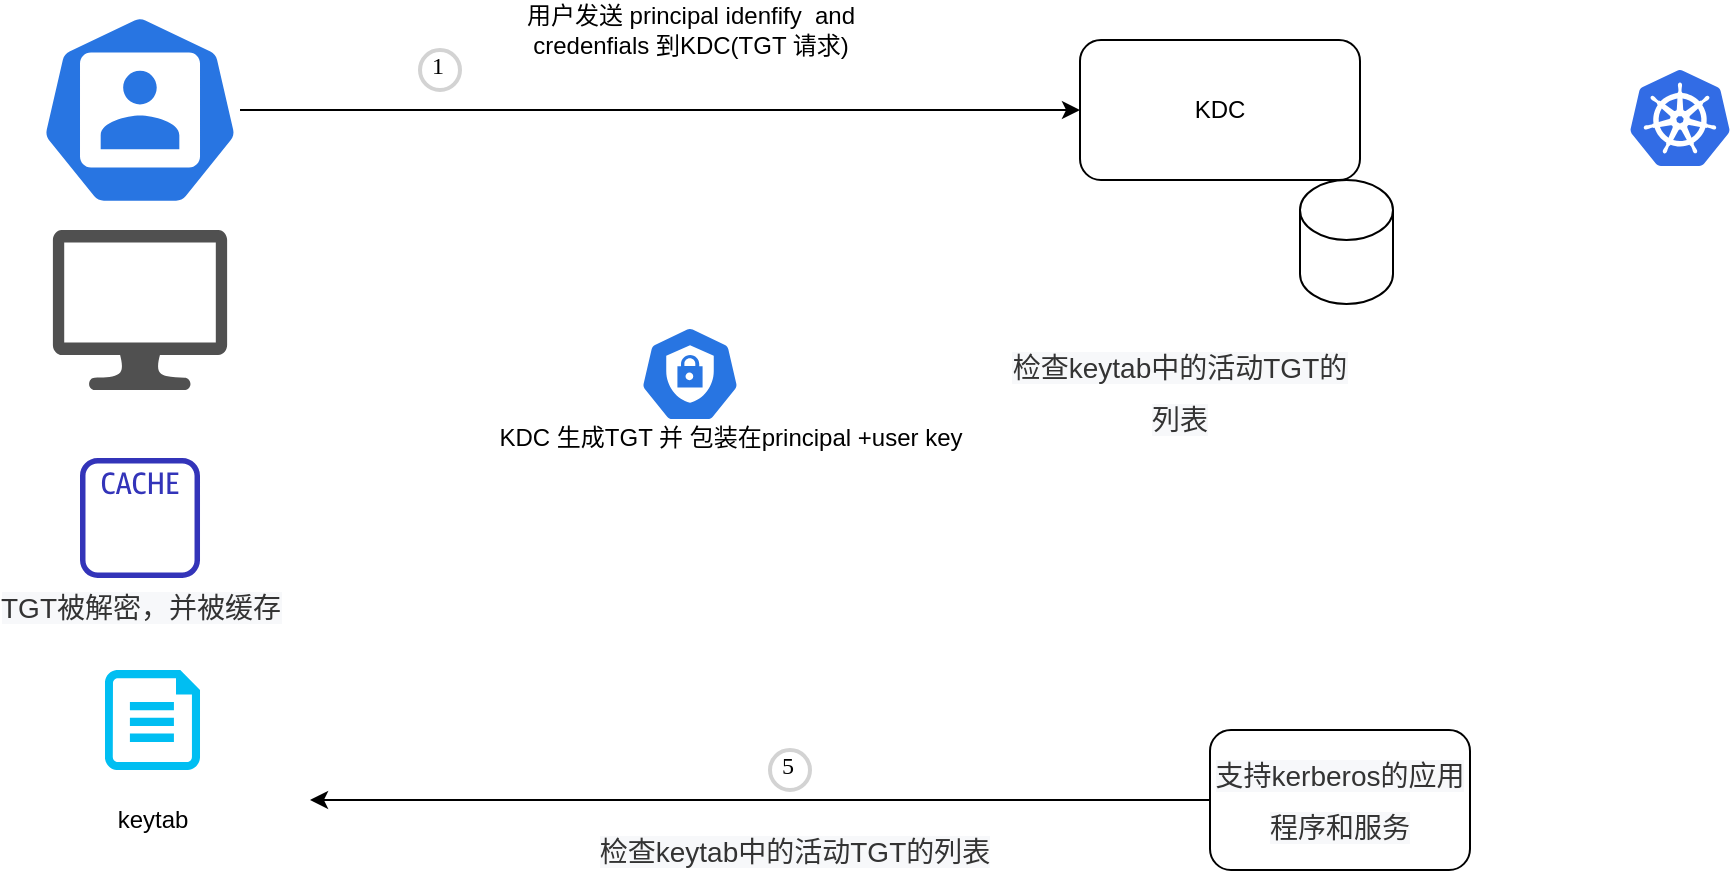 <mxfile version="14.6.13" type="github">
  <diagram id="WI9T0HZ2pTsCkuznbFz-" name="Page-1">
    <mxGraphModel dx="1422" dy="762" grid="1" gridSize="10" guides="1" tooltips="1" connect="1" arrows="1" fold="1" page="1" pageScale="1" pageWidth="1169" pageHeight="827" math="0" shadow="0">
      <root>
        <mxCell id="0" />
        <mxCell id="1" parent="0" />
        <mxCell id="J-IrNvOtPyINDqQAKdtv-4" value="" style="aspect=fixed;html=1;points=[];align=center;image;fontSize=12;image=img/lib/mscae/Kubernetes.svg;" vertex="1" parent="1">
          <mxGeometry x="945" y="160" width="50" height="48" as="geometry" />
        </mxCell>
        <mxCell id="J-IrNvOtPyINDqQAKdtv-15" value="" style="html=1;dashed=0;whitespace=wrap;fillColor=#2875E2;strokeColor=#ffffff;points=[[0.005,0.63,0],[0.1,0.2,0],[0.9,0.2,0],[0.5,0,0],[0.995,0.63,0],[0.72,0.99,0],[0.5,1,0],[0.28,0.99,0]];shape=mxgraph.kubernetes.icon;prIcon=c_role;fontFamily=Helvetica;verticalAlign=bottom;horizontal=1;" vertex="1" parent="1">
          <mxGeometry x="450" y="288" width="50" height="48" as="geometry" />
        </mxCell>
        <mxCell id="J-IrNvOtPyINDqQAKdtv-29" value="用户发送 principal idenfify&amp;nbsp; and credenfials 到KDC(TGT 请求)" style="text;html=1;strokeColor=none;fillColor=none;align=center;verticalAlign=middle;whiteSpace=wrap;rounded=0;fontFamily=Helvetica;" vertex="1" parent="1">
          <mxGeometry x="367.5" y="130" width="215" height="20" as="geometry" />
        </mxCell>
        <mxCell id="J-IrNvOtPyINDqQAKdtv-30" value="" style="shape=cylinder3;whiteSpace=wrap;html=1;boundedLbl=1;backgroundOutline=1;size=15;fontFamily=Helvetica;" vertex="1" parent="1">
          <mxGeometry x="780" y="215" width="46.5" height="62" as="geometry" />
        </mxCell>
        <mxCell id="J-IrNvOtPyINDqQAKdtv-33" value="&lt;span style=&quot;color: rgb(51 , 51 , 51) ; font-family: &amp;#34;arial&amp;#34; , &amp;#34;microsoft yahei&amp;#34; , &amp;#34;\\5fae软雅黑&amp;#34; , &amp;#34;\\5b8b体&amp;#34; , &amp;#34;malgun gothic&amp;#34; , &amp;#34;meiryo&amp;#34; , sans-serif ; font-size: 14px ; line-height: 26px ; text-align: justify ; background-color: rgb(247 , 248 , 250)&quot;&gt;检查keytab中的活动TGT的列表&lt;/span&gt;" style="text;html=1;strokeColor=none;fillColor=none;align=center;verticalAlign=middle;whiteSpace=wrap;rounded=0;fontFamily=Helvetica;" vertex="1" parent="1">
          <mxGeometry x="630" y="288" width="180" height="66" as="geometry" />
        </mxCell>
        <mxCell id="J-IrNvOtPyINDqQAKdtv-54" style="edgeStyle=orthogonalEdgeStyle;rounded=0;orthogonalLoop=1;jettySize=auto;html=1;entryX=0;entryY=0.5;entryDx=0;entryDy=0;fontFamily=Helvetica;" edge="1" parent="1" source="J-IrNvOtPyINDqQAKdtv-18" target="J-IrNvOtPyINDqQAKdtv-28">
          <mxGeometry relative="1" as="geometry" />
        </mxCell>
        <mxCell id="J-IrNvOtPyINDqQAKdtv-18" value="" style="html=1;dashed=0;whitespace=wrap;fillColor=#2875E2;strokeColor=#ffffff;points=[[0.005,0.63,0],[0.1,0.2,0],[0.9,0.2,0],[0.5,0,0],[0.995,0.63,0],[0.72,0.99,0],[0.5,1,0],[0.28,0.99,0]];shape=mxgraph.kubernetes.icon;prIcon=user" vertex="1" parent="1">
          <mxGeometry x="150.005" y="130" width="100" height="100" as="geometry" />
        </mxCell>
        <mxCell id="J-IrNvOtPyINDqQAKdtv-48" style="edgeStyle=orthogonalEdgeStyle;rounded=0;orthogonalLoop=1;jettySize=auto;html=1;exitX=0;exitY=0.5;exitDx=0;exitDy=0;fontFamily=Helvetica;" edge="1" parent="1" source="J-IrNvOtPyINDqQAKdtv-35">
          <mxGeometry relative="1" as="geometry">
            <mxPoint x="285" y="525" as="targetPoint" />
          </mxGeometry>
        </mxCell>
        <mxCell id="J-IrNvOtPyINDqQAKdtv-35" value="&lt;span style=&quot;color: rgb(51, 51, 51); font-family: arial, &amp;quot;microsoft yahei&amp;quot;, &amp;quot;\\5fae软雅黑&amp;quot;, &amp;quot;\\5b8b体&amp;quot;, &amp;quot;malgun gothic&amp;quot;, meiryo, sans-serif; font-size: 14px; line-height: 26px; background-color: rgb(247, 248, 250);&quot;&gt;支持kerberos的应用程序和服务&lt;/span&gt;" style="rounded=1;whiteSpace=wrap;html=1;fontFamily=Helvetica;verticalAlign=middle;align=center;" vertex="1" parent="1">
          <mxGeometry x="735" y="490" width="130" height="70" as="geometry" />
        </mxCell>
        <mxCell id="J-IrNvOtPyINDqQAKdtv-38" value="keytab" style="verticalLabelPosition=bottom;html=1;verticalAlign=middle;align=center;strokeColor=none;fillColor=#00BEF2;shape=mxgraph.azure.cloud_services_configuration_file;pointerEvents=1;fontFamily=Helvetica;" vertex="1" parent="1">
          <mxGeometry x="182.505" y="460" width="47.5" height="50" as="geometry" />
        </mxCell>
        <mxCell id="J-IrNvOtPyINDqQAKdtv-40" value="&lt;span style=&quot;color: rgb(51 , 51 , 51) ; font-family: &amp;#34;arial&amp;#34; , &amp;#34;microsoft yahei&amp;#34; , &amp;#34;\\5fae软雅黑&amp;#34; , &amp;#34;\\5b8b体&amp;#34; , &amp;#34;malgun gothic&amp;#34; , &amp;#34;meiryo&amp;#34; , sans-serif ; font-size: 14px ; text-align: justify ; background-color: rgb(247 , 248 , 250)&quot;&gt;TGT被解密，并被缓存&lt;/span&gt;" style="outlineConnect=0;fontColor=#232F3E;gradientColor=none;fillColor=#3334B9;strokeColor=none;dashed=0;verticalLabelPosition=bottom;verticalAlign=top;align=center;html=1;fontSize=12;fontStyle=0;aspect=fixed;pointerEvents=1;shape=mxgraph.aws4.cache_node;fontFamily=Helvetica;" vertex="1" parent="1">
          <mxGeometry x="170.005" y="354" width="60" height="60" as="geometry" />
        </mxCell>
        <mxCell id="J-IrNvOtPyINDqQAKdtv-41" value="&lt;span&gt;KDC 生成TGT 并 包装在principal +user key&lt;/span&gt;" style="text;html=1;align=center;verticalAlign=middle;resizable=0;points=[];autosize=1;strokeColor=none;fontFamily=Helvetica;" vertex="1" parent="1">
          <mxGeometry x="370" y="334" width="250" height="20" as="geometry" />
        </mxCell>
        <mxCell id="J-IrNvOtPyINDqQAKdtv-45" value="" style="pointerEvents=1;shadow=0;dashed=0;html=1;strokeColor=none;fillColor=#505050;labelPosition=center;verticalLabelPosition=bottom;verticalAlign=top;outlineConnect=0;align=center;shape=mxgraph.office.devices.lcd_monitor;fontFamily=Helvetica;" vertex="1" parent="1">
          <mxGeometry x="156.45" y="240" width="87.11" height="80" as="geometry" />
        </mxCell>
        <mxCell id="J-IrNvOtPyINDqQAKdtv-46" value="&lt;span style=&quot;color: rgb(51 , 51 , 51) ; font-family: &amp;#34;arial&amp;#34; , &amp;#34;microsoft yahei&amp;#34; , &amp;#34;\\5fae软雅黑&amp;#34; , &amp;#34;\\5b8b体&amp;#34; , &amp;#34;malgun gothic&amp;#34; , &amp;#34;meiryo&amp;#34; , sans-serif ; font-size: 14px ; line-height: 26px ; text-align: justify ; background-color: rgb(247 , 248 , 250)&quot;&gt;检查keytab中的活动TGT的列表&lt;/span&gt;" style="text;html=1;strokeColor=none;fillColor=none;align=center;verticalAlign=middle;whiteSpace=wrap;rounded=0;fontFamily=Helvetica;" vertex="1" parent="1">
          <mxGeometry x="415" y="540" width="225" height="20" as="geometry" />
        </mxCell>
        <mxCell id="J-IrNvOtPyINDqQAKdtv-49" value="1" style="ellipse;whiteSpace=wrap;html=1;aspect=fixed;strokeWidth=2;fontFamily=Tahoma;spacingBottom=4;spacingRight=2;strokeColor=#d3d3d3;align=center;" vertex="1" parent="1">
          <mxGeometry x="340" y="150" width="20" height="20" as="geometry" />
        </mxCell>
        <mxCell id="J-IrNvOtPyINDqQAKdtv-50" value="5" style="ellipse;whiteSpace=wrap;html=1;aspect=fixed;strokeWidth=2;fontFamily=Tahoma;spacingBottom=4;spacingRight=2;strokeColor=#d3d3d3;align=center;" vertex="1" parent="1">
          <mxGeometry x="515" y="500" width="20" height="20" as="geometry" />
        </mxCell>
        <mxCell id="J-IrNvOtPyINDqQAKdtv-28" value="KDC" style="rounded=1;whiteSpace=wrap;html=1;fontFamily=Helvetica;" vertex="1" parent="1">
          <mxGeometry x="670" y="145" width="140" height="70" as="geometry" />
        </mxCell>
      </root>
    </mxGraphModel>
  </diagram>
</mxfile>
